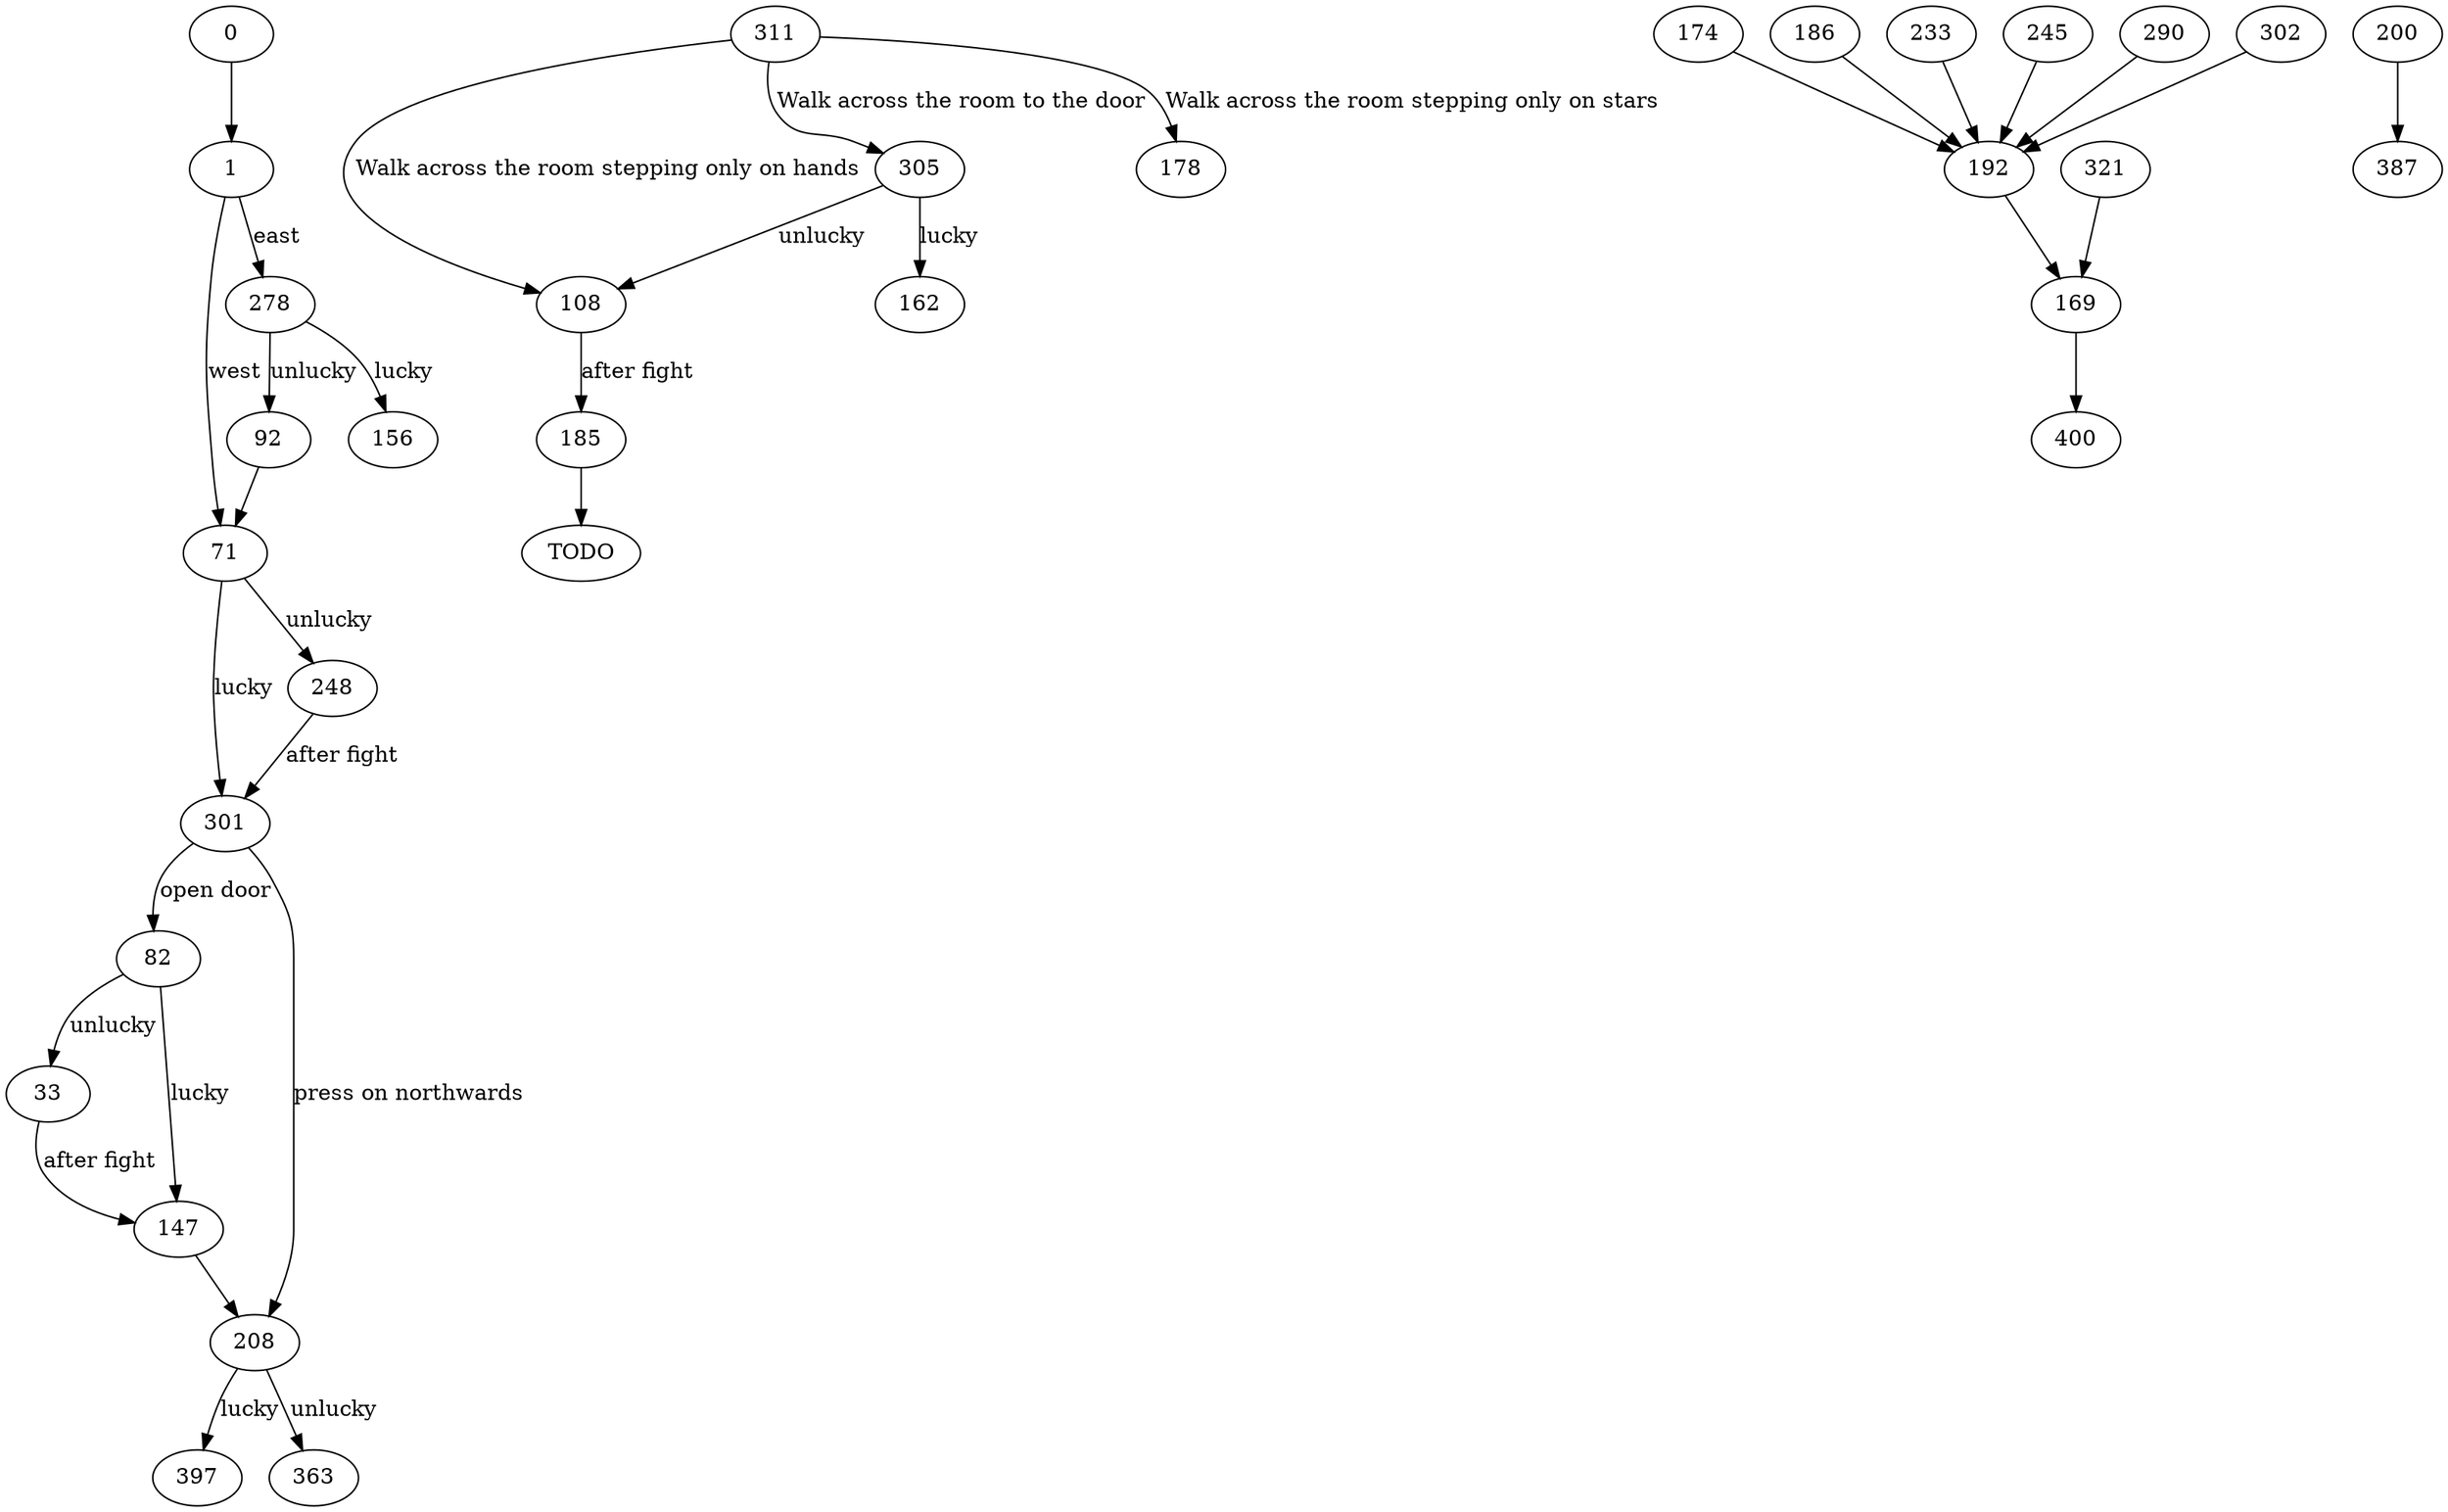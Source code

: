 /* https://dagrejs.github.io/project/dagre-d3/latest/demo/interactive-demo.html */
digraph {
  0 -> 1

  1 -> 71 [label="west"]
  1 -> 278 [label="east"]

  33 -> 147 [label="after fight"]

  71 -> 301 [label="lucky"]
  71 -> 248 [label="unlucky"]

  82 -> 147 [label="lucky"]
  82 -> 33 [label="unlucky"]

  92 -> 71

  108 -> 185 [label="after fight"]

  147 -> 208

  169 -> 400

  185 -> TODO

  192 -> 169
  321 -> 169

  /*
  198
  387
  */

  200 -> 387
  
  174 -> 192
  186 -> 192
  233 -> 192
  245 -> 192
  290 -> 192
  302 -> 192

  /*
  55: key 112
  50: key 9
  145: key 99
  258: key 111
  322: key 66
  361: key 125
  ---
  203: boat house key
  */

  208 -> 397 [label="lucky"]
  208 -> 363 [label="unlucky"]

  248 -> 301 [label="after fight"]

  278 -> 156 [label="lucky"]
  278 -> 92 [label="unlucky"]

  301 -> 82 [label="open door"]
  301 -> 208 [label="press on northwards"]

  305 -> 162 [label="lucky"]
  305 -> 108 [label="unlucky"]

  311 -> 305 [label="Walk across the room to the door"]
  311 -> 178 [label="Walk across the room stepping only on stars"]
  311 -> 108 [label="Walk across the room stepping only on hands"]
}
